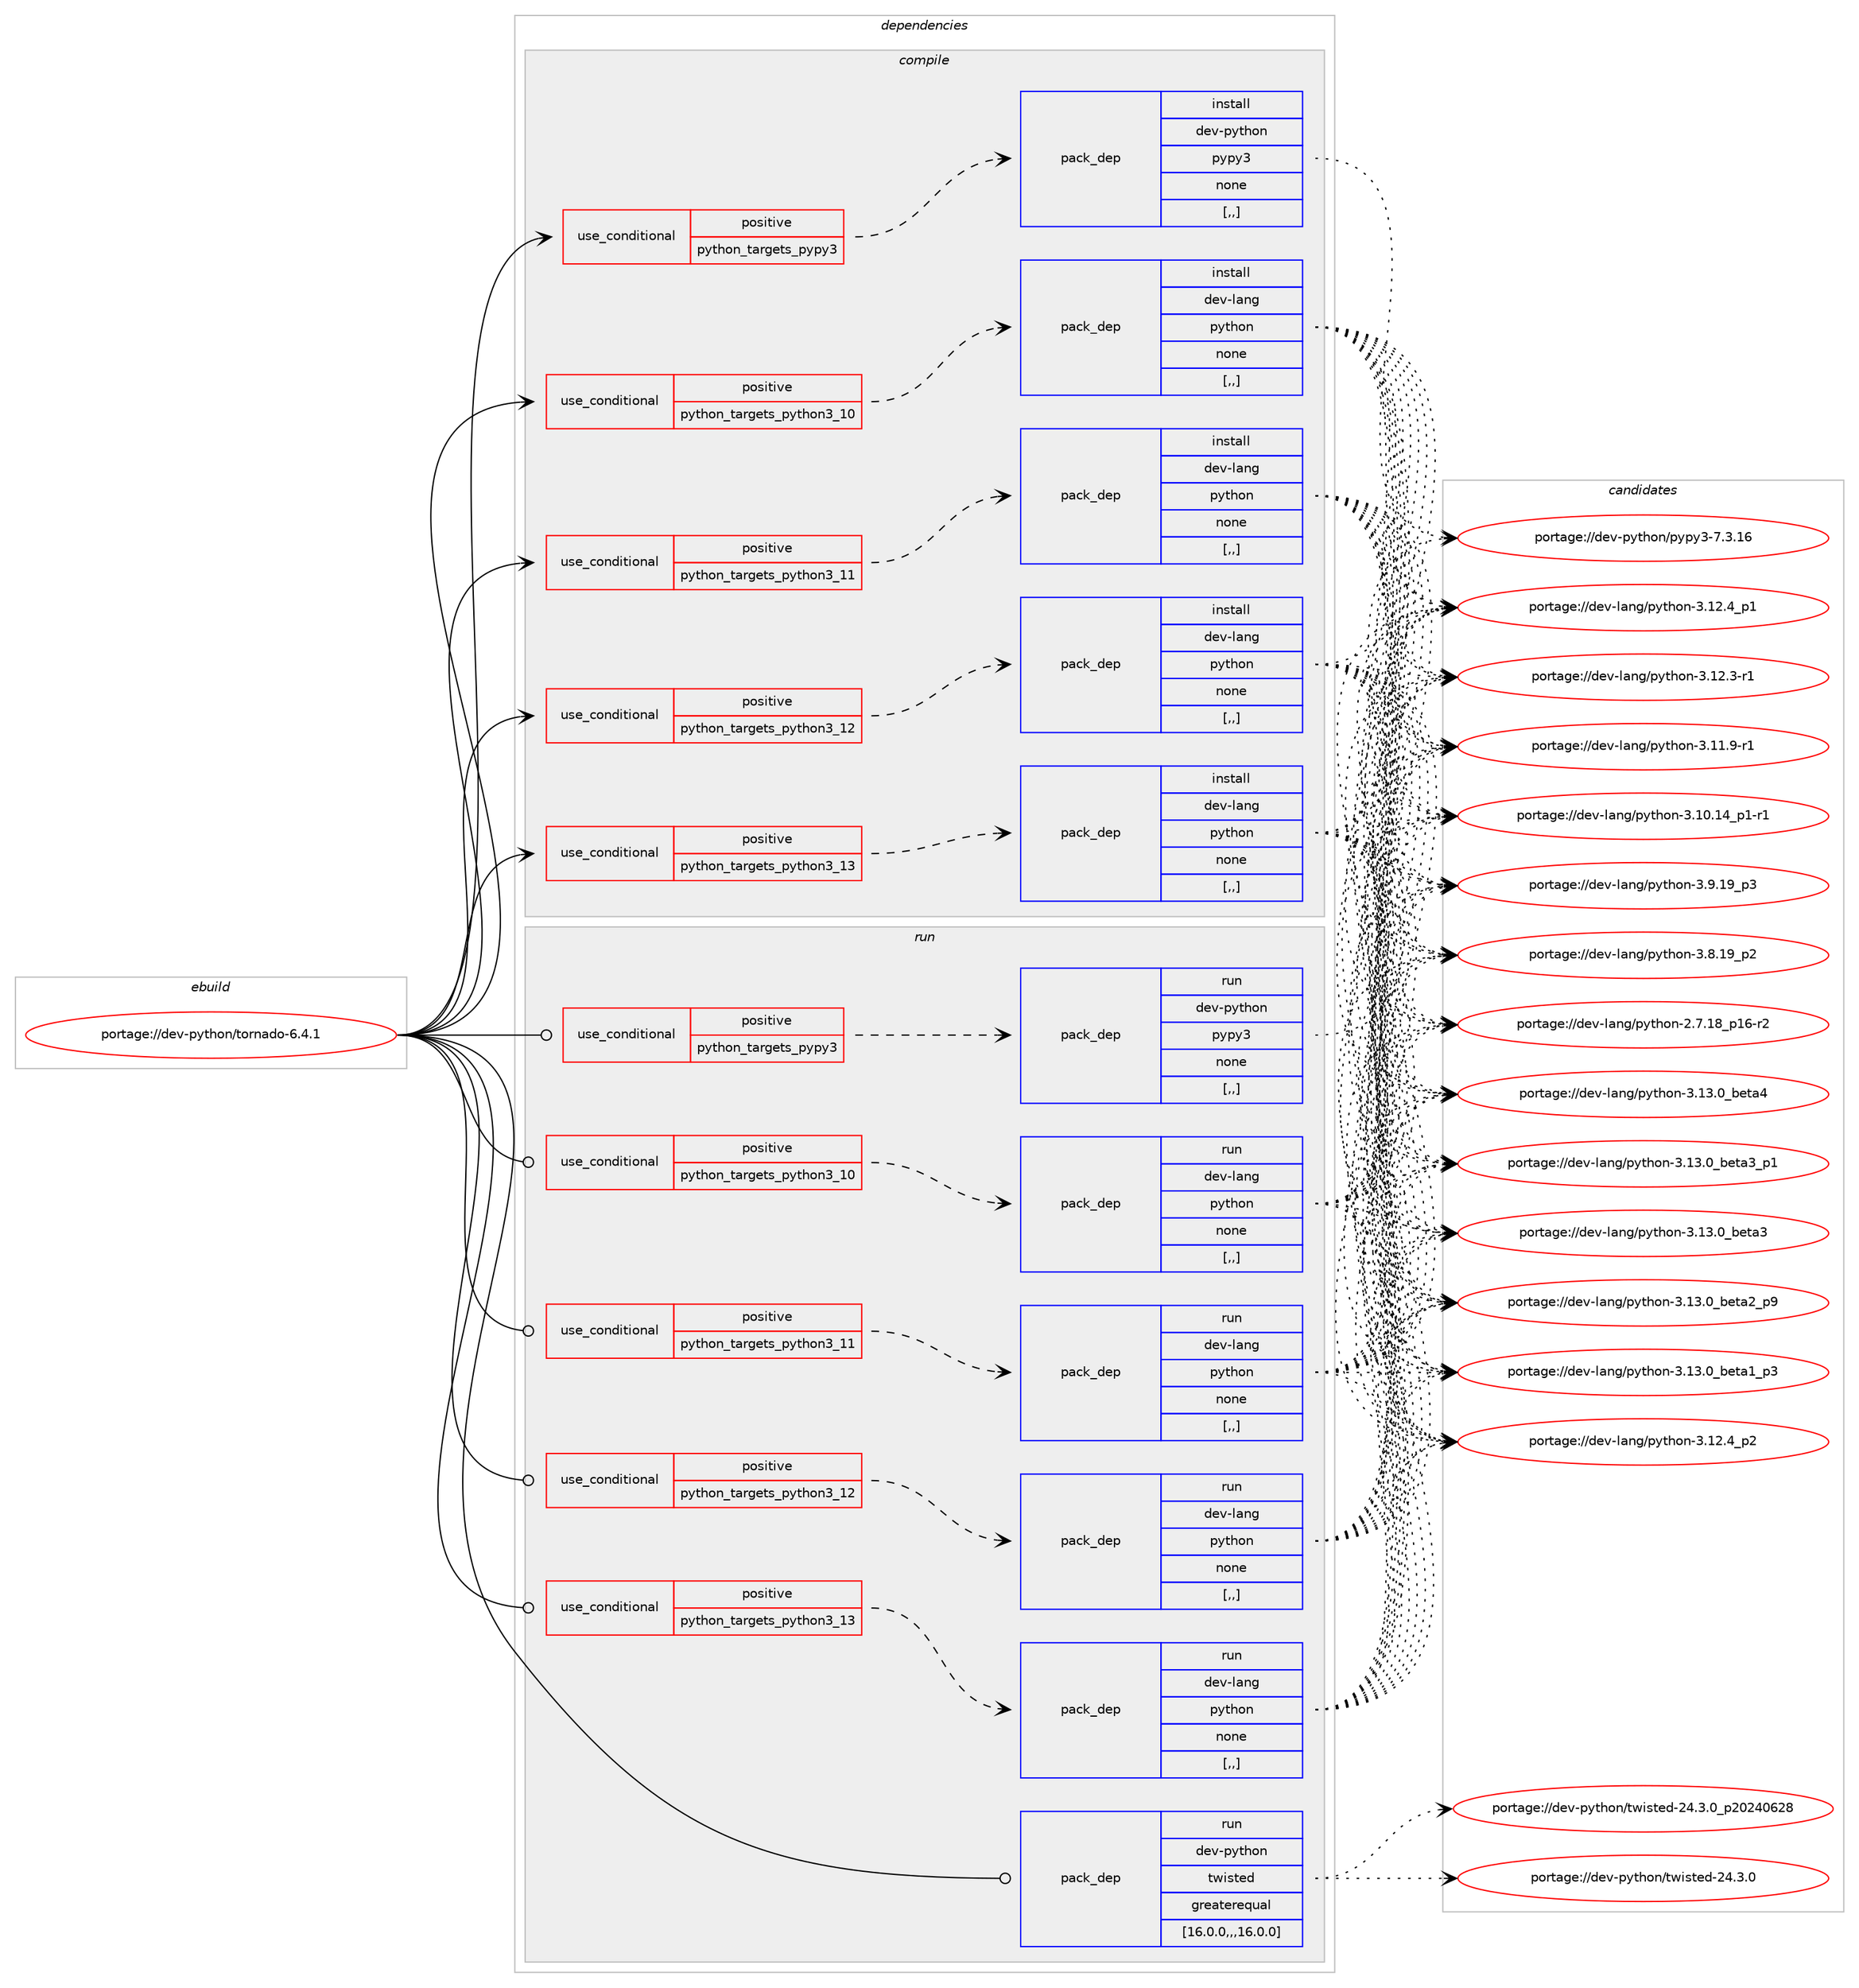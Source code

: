 digraph prolog {

# *************
# Graph options
# *************

newrank=true;
concentrate=true;
compound=true;
graph [rankdir=LR,fontname=Helvetica,fontsize=10,ranksep=1.5];#, ranksep=2.5, nodesep=0.2];
edge  [arrowhead=vee];
node  [fontname=Helvetica,fontsize=10];

# **********
# The ebuild
# **********

subgraph cluster_leftcol {
color=gray;
label=<<i>ebuild</i>>;
id [label="portage://dev-python/tornado-6.4.1", color=red, width=4, href="../dev-python/tornado-6.4.1.svg"];
}

# ****************
# The dependencies
# ****************

subgraph cluster_midcol {
color=gray;
label=<<i>dependencies</i>>;
subgraph cluster_compile {
fillcolor="#eeeeee";
style=filled;
label=<<i>compile</i>>;
subgraph cond40654 {
dependency166180 [label=<<TABLE BORDER="0" CELLBORDER="1" CELLSPACING="0" CELLPADDING="4"><TR><TD ROWSPAN="3" CELLPADDING="10">use_conditional</TD></TR><TR><TD>positive</TD></TR><TR><TD>python_targets_pypy3</TD></TR></TABLE>>, shape=none, color=red];
subgraph pack124253 {
dependency166181 [label=<<TABLE BORDER="0" CELLBORDER="1" CELLSPACING="0" CELLPADDING="4" WIDTH="220"><TR><TD ROWSPAN="6" CELLPADDING="30">pack_dep</TD></TR><TR><TD WIDTH="110">install</TD></TR><TR><TD>dev-python</TD></TR><TR><TD>pypy3</TD></TR><TR><TD>none</TD></TR><TR><TD>[,,]</TD></TR></TABLE>>, shape=none, color=blue];
}
dependency166180:e -> dependency166181:w [weight=20,style="dashed",arrowhead="vee"];
}
id:e -> dependency166180:w [weight=20,style="solid",arrowhead="vee"];
subgraph cond40655 {
dependency166182 [label=<<TABLE BORDER="0" CELLBORDER="1" CELLSPACING="0" CELLPADDING="4"><TR><TD ROWSPAN="3" CELLPADDING="10">use_conditional</TD></TR><TR><TD>positive</TD></TR><TR><TD>python_targets_python3_10</TD></TR></TABLE>>, shape=none, color=red];
subgraph pack124254 {
dependency166183 [label=<<TABLE BORDER="0" CELLBORDER="1" CELLSPACING="0" CELLPADDING="4" WIDTH="220"><TR><TD ROWSPAN="6" CELLPADDING="30">pack_dep</TD></TR><TR><TD WIDTH="110">install</TD></TR><TR><TD>dev-lang</TD></TR><TR><TD>python</TD></TR><TR><TD>none</TD></TR><TR><TD>[,,]</TD></TR></TABLE>>, shape=none, color=blue];
}
dependency166182:e -> dependency166183:w [weight=20,style="dashed",arrowhead="vee"];
}
id:e -> dependency166182:w [weight=20,style="solid",arrowhead="vee"];
subgraph cond40656 {
dependency166184 [label=<<TABLE BORDER="0" CELLBORDER="1" CELLSPACING="0" CELLPADDING="4"><TR><TD ROWSPAN="3" CELLPADDING="10">use_conditional</TD></TR><TR><TD>positive</TD></TR><TR><TD>python_targets_python3_11</TD></TR></TABLE>>, shape=none, color=red];
subgraph pack124255 {
dependency166185 [label=<<TABLE BORDER="0" CELLBORDER="1" CELLSPACING="0" CELLPADDING="4" WIDTH="220"><TR><TD ROWSPAN="6" CELLPADDING="30">pack_dep</TD></TR><TR><TD WIDTH="110">install</TD></TR><TR><TD>dev-lang</TD></TR><TR><TD>python</TD></TR><TR><TD>none</TD></TR><TR><TD>[,,]</TD></TR></TABLE>>, shape=none, color=blue];
}
dependency166184:e -> dependency166185:w [weight=20,style="dashed",arrowhead="vee"];
}
id:e -> dependency166184:w [weight=20,style="solid",arrowhead="vee"];
subgraph cond40657 {
dependency166186 [label=<<TABLE BORDER="0" CELLBORDER="1" CELLSPACING="0" CELLPADDING="4"><TR><TD ROWSPAN="3" CELLPADDING="10">use_conditional</TD></TR><TR><TD>positive</TD></TR><TR><TD>python_targets_python3_12</TD></TR></TABLE>>, shape=none, color=red];
subgraph pack124256 {
dependency166187 [label=<<TABLE BORDER="0" CELLBORDER="1" CELLSPACING="0" CELLPADDING="4" WIDTH="220"><TR><TD ROWSPAN="6" CELLPADDING="30">pack_dep</TD></TR><TR><TD WIDTH="110">install</TD></TR><TR><TD>dev-lang</TD></TR><TR><TD>python</TD></TR><TR><TD>none</TD></TR><TR><TD>[,,]</TD></TR></TABLE>>, shape=none, color=blue];
}
dependency166186:e -> dependency166187:w [weight=20,style="dashed",arrowhead="vee"];
}
id:e -> dependency166186:w [weight=20,style="solid",arrowhead="vee"];
subgraph cond40658 {
dependency166188 [label=<<TABLE BORDER="0" CELLBORDER="1" CELLSPACING="0" CELLPADDING="4"><TR><TD ROWSPAN="3" CELLPADDING="10">use_conditional</TD></TR><TR><TD>positive</TD></TR><TR><TD>python_targets_python3_13</TD></TR></TABLE>>, shape=none, color=red];
subgraph pack124257 {
dependency166189 [label=<<TABLE BORDER="0" CELLBORDER="1" CELLSPACING="0" CELLPADDING="4" WIDTH="220"><TR><TD ROWSPAN="6" CELLPADDING="30">pack_dep</TD></TR><TR><TD WIDTH="110">install</TD></TR><TR><TD>dev-lang</TD></TR><TR><TD>python</TD></TR><TR><TD>none</TD></TR><TR><TD>[,,]</TD></TR></TABLE>>, shape=none, color=blue];
}
dependency166188:e -> dependency166189:w [weight=20,style="dashed",arrowhead="vee"];
}
id:e -> dependency166188:w [weight=20,style="solid",arrowhead="vee"];
}
subgraph cluster_compileandrun {
fillcolor="#eeeeee";
style=filled;
label=<<i>compile and run</i>>;
}
subgraph cluster_run {
fillcolor="#eeeeee";
style=filled;
label=<<i>run</i>>;
subgraph cond40659 {
dependency166190 [label=<<TABLE BORDER="0" CELLBORDER="1" CELLSPACING="0" CELLPADDING="4"><TR><TD ROWSPAN="3" CELLPADDING="10">use_conditional</TD></TR><TR><TD>positive</TD></TR><TR><TD>python_targets_pypy3</TD></TR></TABLE>>, shape=none, color=red];
subgraph pack124258 {
dependency166191 [label=<<TABLE BORDER="0" CELLBORDER="1" CELLSPACING="0" CELLPADDING="4" WIDTH="220"><TR><TD ROWSPAN="6" CELLPADDING="30">pack_dep</TD></TR><TR><TD WIDTH="110">run</TD></TR><TR><TD>dev-python</TD></TR><TR><TD>pypy3</TD></TR><TR><TD>none</TD></TR><TR><TD>[,,]</TD></TR></TABLE>>, shape=none, color=blue];
}
dependency166190:e -> dependency166191:w [weight=20,style="dashed",arrowhead="vee"];
}
id:e -> dependency166190:w [weight=20,style="solid",arrowhead="odot"];
subgraph cond40660 {
dependency166192 [label=<<TABLE BORDER="0" CELLBORDER="1" CELLSPACING="0" CELLPADDING="4"><TR><TD ROWSPAN="3" CELLPADDING="10">use_conditional</TD></TR><TR><TD>positive</TD></TR><TR><TD>python_targets_python3_10</TD></TR></TABLE>>, shape=none, color=red];
subgraph pack124259 {
dependency166193 [label=<<TABLE BORDER="0" CELLBORDER="1" CELLSPACING="0" CELLPADDING="4" WIDTH="220"><TR><TD ROWSPAN="6" CELLPADDING="30">pack_dep</TD></TR><TR><TD WIDTH="110">run</TD></TR><TR><TD>dev-lang</TD></TR><TR><TD>python</TD></TR><TR><TD>none</TD></TR><TR><TD>[,,]</TD></TR></TABLE>>, shape=none, color=blue];
}
dependency166192:e -> dependency166193:w [weight=20,style="dashed",arrowhead="vee"];
}
id:e -> dependency166192:w [weight=20,style="solid",arrowhead="odot"];
subgraph cond40661 {
dependency166194 [label=<<TABLE BORDER="0" CELLBORDER="1" CELLSPACING="0" CELLPADDING="4"><TR><TD ROWSPAN="3" CELLPADDING="10">use_conditional</TD></TR><TR><TD>positive</TD></TR><TR><TD>python_targets_python3_11</TD></TR></TABLE>>, shape=none, color=red];
subgraph pack124260 {
dependency166195 [label=<<TABLE BORDER="0" CELLBORDER="1" CELLSPACING="0" CELLPADDING="4" WIDTH="220"><TR><TD ROWSPAN="6" CELLPADDING="30">pack_dep</TD></TR><TR><TD WIDTH="110">run</TD></TR><TR><TD>dev-lang</TD></TR><TR><TD>python</TD></TR><TR><TD>none</TD></TR><TR><TD>[,,]</TD></TR></TABLE>>, shape=none, color=blue];
}
dependency166194:e -> dependency166195:w [weight=20,style="dashed",arrowhead="vee"];
}
id:e -> dependency166194:w [weight=20,style="solid",arrowhead="odot"];
subgraph cond40662 {
dependency166196 [label=<<TABLE BORDER="0" CELLBORDER="1" CELLSPACING="0" CELLPADDING="4"><TR><TD ROWSPAN="3" CELLPADDING="10">use_conditional</TD></TR><TR><TD>positive</TD></TR><TR><TD>python_targets_python3_12</TD></TR></TABLE>>, shape=none, color=red];
subgraph pack124261 {
dependency166197 [label=<<TABLE BORDER="0" CELLBORDER="1" CELLSPACING="0" CELLPADDING="4" WIDTH="220"><TR><TD ROWSPAN="6" CELLPADDING="30">pack_dep</TD></TR><TR><TD WIDTH="110">run</TD></TR><TR><TD>dev-lang</TD></TR><TR><TD>python</TD></TR><TR><TD>none</TD></TR><TR><TD>[,,]</TD></TR></TABLE>>, shape=none, color=blue];
}
dependency166196:e -> dependency166197:w [weight=20,style="dashed",arrowhead="vee"];
}
id:e -> dependency166196:w [weight=20,style="solid",arrowhead="odot"];
subgraph cond40663 {
dependency166198 [label=<<TABLE BORDER="0" CELLBORDER="1" CELLSPACING="0" CELLPADDING="4"><TR><TD ROWSPAN="3" CELLPADDING="10">use_conditional</TD></TR><TR><TD>positive</TD></TR><TR><TD>python_targets_python3_13</TD></TR></TABLE>>, shape=none, color=red];
subgraph pack124262 {
dependency166199 [label=<<TABLE BORDER="0" CELLBORDER="1" CELLSPACING="0" CELLPADDING="4" WIDTH="220"><TR><TD ROWSPAN="6" CELLPADDING="30">pack_dep</TD></TR><TR><TD WIDTH="110">run</TD></TR><TR><TD>dev-lang</TD></TR><TR><TD>python</TD></TR><TR><TD>none</TD></TR><TR><TD>[,,]</TD></TR></TABLE>>, shape=none, color=blue];
}
dependency166198:e -> dependency166199:w [weight=20,style="dashed",arrowhead="vee"];
}
id:e -> dependency166198:w [weight=20,style="solid",arrowhead="odot"];
subgraph pack124263 {
dependency166200 [label=<<TABLE BORDER="0" CELLBORDER="1" CELLSPACING="0" CELLPADDING="4" WIDTH="220"><TR><TD ROWSPAN="6" CELLPADDING="30">pack_dep</TD></TR><TR><TD WIDTH="110">run</TD></TR><TR><TD>dev-python</TD></TR><TR><TD>twisted</TD></TR><TR><TD>greaterequal</TD></TR><TR><TD>[16.0.0,,,16.0.0]</TD></TR></TABLE>>, shape=none, color=blue];
}
id:e -> dependency166200:w [weight=20,style="solid",arrowhead="odot"];
}
}

# **************
# The candidates
# **************

subgraph cluster_choices {
rank=same;
color=gray;
label=<<i>candidates</i>>;

subgraph choice124253 {
color=black;
nodesep=1;
choice10010111845112121116104111110471121211121215145554651464954 [label="portage://dev-python/pypy3-7.3.16", color=red, width=4,href="../dev-python/pypy3-7.3.16.svg"];
dependency166181:e -> choice10010111845112121116104111110471121211121215145554651464954:w [style=dotted,weight="100"];
}
subgraph choice124254 {
color=black;
nodesep=1;
choice1001011184510897110103471121211161041111104551464951464895981011169752 [label="portage://dev-lang/python-3.13.0_beta4", color=red, width=4,href="../dev-lang/python-3.13.0_beta4.svg"];
choice10010111845108971101034711212111610411111045514649514648959810111697519511249 [label="portage://dev-lang/python-3.13.0_beta3_p1", color=red, width=4,href="../dev-lang/python-3.13.0_beta3_p1.svg"];
choice1001011184510897110103471121211161041111104551464951464895981011169751 [label="portage://dev-lang/python-3.13.0_beta3", color=red, width=4,href="../dev-lang/python-3.13.0_beta3.svg"];
choice10010111845108971101034711212111610411111045514649514648959810111697509511257 [label="portage://dev-lang/python-3.13.0_beta2_p9", color=red, width=4,href="../dev-lang/python-3.13.0_beta2_p9.svg"];
choice10010111845108971101034711212111610411111045514649514648959810111697499511251 [label="portage://dev-lang/python-3.13.0_beta1_p3", color=red, width=4,href="../dev-lang/python-3.13.0_beta1_p3.svg"];
choice100101118451089711010347112121116104111110455146495046529511250 [label="portage://dev-lang/python-3.12.4_p2", color=red, width=4,href="../dev-lang/python-3.12.4_p2.svg"];
choice100101118451089711010347112121116104111110455146495046529511249 [label="portage://dev-lang/python-3.12.4_p1", color=red, width=4,href="../dev-lang/python-3.12.4_p1.svg"];
choice100101118451089711010347112121116104111110455146495046514511449 [label="portage://dev-lang/python-3.12.3-r1", color=red, width=4,href="../dev-lang/python-3.12.3-r1.svg"];
choice100101118451089711010347112121116104111110455146494946574511449 [label="portage://dev-lang/python-3.11.9-r1", color=red, width=4,href="../dev-lang/python-3.11.9-r1.svg"];
choice100101118451089711010347112121116104111110455146494846495295112494511449 [label="portage://dev-lang/python-3.10.14_p1-r1", color=red, width=4,href="../dev-lang/python-3.10.14_p1-r1.svg"];
choice100101118451089711010347112121116104111110455146574649579511251 [label="portage://dev-lang/python-3.9.19_p3", color=red, width=4,href="../dev-lang/python-3.9.19_p3.svg"];
choice100101118451089711010347112121116104111110455146564649579511250 [label="portage://dev-lang/python-3.8.19_p2", color=red, width=4,href="../dev-lang/python-3.8.19_p2.svg"];
choice100101118451089711010347112121116104111110455046554649569511249544511450 [label="portage://dev-lang/python-2.7.18_p16-r2", color=red, width=4,href="../dev-lang/python-2.7.18_p16-r2.svg"];
dependency166183:e -> choice1001011184510897110103471121211161041111104551464951464895981011169752:w [style=dotted,weight="100"];
dependency166183:e -> choice10010111845108971101034711212111610411111045514649514648959810111697519511249:w [style=dotted,weight="100"];
dependency166183:e -> choice1001011184510897110103471121211161041111104551464951464895981011169751:w [style=dotted,weight="100"];
dependency166183:e -> choice10010111845108971101034711212111610411111045514649514648959810111697509511257:w [style=dotted,weight="100"];
dependency166183:e -> choice10010111845108971101034711212111610411111045514649514648959810111697499511251:w [style=dotted,weight="100"];
dependency166183:e -> choice100101118451089711010347112121116104111110455146495046529511250:w [style=dotted,weight="100"];
dependency166183:e -> choice100101118451089711010347112121116104111110455146495046529511249:w [style=dotted,weight="100"];
dependency166183:e -> choice100101118451089711010347112121116104111110455146495046514511449:w [style=dotted,weight="100"];
dependency166183:e -> choice100101118451089711010347112121116104111110455146494946574511449:w [style=dotted,weight="100"];
dependency166183:e -> choice100101118451089711010347112121116104111110455146494846495295112494511449:w [style=dotted,weight="100"];
dependency166183:e -> choice100101118451089711010347112121116104111110455146574649579511251:w [style=dotted,weight="100"];
dependency166183:e -> choice100101118451089711010347112121116104111110455146564649579511250:w [style=dotted,weight="100"];
dependency166183:e -> choice100101118451089711010347112121116104111110455046554649569511249544511450:w [style=dotted,weight="100"];
}
subgraph choice124255 {
color=black;
nodesep=1;
choice1001011184510897110103471121211161041111104551464951464895981011169752 [label="portage://dev-lang/python-3.13.0_beta4", color=red, width=4,href="../dev-lang/python-3.13.0_beta4.svg"];
choice10010111845108971101034711212111610411111045514649514648959810111697519511249 [label="portage://dev-lang/python-3.13.0_beta3_p1", color=red, width=4,href="../dev-lang/python-3.13.0_beta3_p1.svg"];
choice1001011184510897110103471121211161041111104551464951464895981011169751 [label="portage://dev-lang/python-3.13.0_beta3", color=red, width=4,href="../dev-lang/python-3.13.0_beta3.svg"];
choice10010111845108971101034711212111610411111045514649514648959810111697509511257 [label="portage://dev-lang/python-3.13.0_beta2_p9", color=red, width=4,href="../dev-lang/python-3.13.0_beta2_p9.svg"];
choice10010111845108971101034711212111610411111045514649514648959810111697499511251 [label="portage://dev-lang/python-3.13.0_beta1_p3", color=red, width=4,href="../dev-lang/python-3.13.0_beta1_p3.svg"];
choice100101118451089711010347112121116104111110455146495046529511250 [label="portage://dev-lang/python-3.12.4_p2", color=red, width=4,href="../dev-lang/python-3.12.4_p2.svg"];
choice100101118451089711010347112121116104111110455146495046529511249 [label="portage://dev-lang/python-3.12.4_p1", color=red, width=4,href="../dev-lang/python-3.12.4_p1.svg"];
choice100101118451089711010347112121116104111110455146495046514511449 [label="portage://dev-lang/python-3.12.3-r1", color=red, width=4,href="../dev-lang/python-3.12.3-r1.svg"];
choice100101118451089711010347112121116104111110455146494946574511449 [label="portage://dev-lang/python-3.11.9-r1", color=red, width=4,href="../dev-lang/python-3.11.9-r1.svg"];
choice100101118451089711010347112121116104111110455146494846495295112494511449 [label="portage://dev-lang/python-3.10.14_p1-r1", color=red, width=4,href="../dev-lang/python-3.10.14_p1-r1.svg"];
choice100101118451089711010347112121116104111110455146574649579511251 [label="portage://dev-lang/python-3.9.19_p3", color=red, width=4,href="../dev-lang/python-3.9.19_p3.svg"];
choice100101118451089711010347112121116104111110455146564649579511250 [label="portage://dev-lang/python-3.8.19_p2", color=red, width=4,href="../dev-lang/python-3.8.19_p2.svg"];
choice100101118451089711010347112121116104111110455046554649569511249544511450 [label="portage://dev-lang/python-2.7.18_p16-r2", color=red, width=4,href="../dev-lang/python-2.7.18_p16-r2.svg"];
dependency166185:e -> choice1001011184510897110103471121211161041111104551464951464895981011169752:w [style=dotted,weight="100"];
dependency166185:e -> choice10010111845108971101034711212111610411111045514649514648959810111697519511249:w [style=dotted,weight="100"];
dependency166185:e -> choice1001011184510897110103471121211161041111104551464951464895981011169751:w [style=dotted,weight="100"];
dependency166185:e -> choice10010111845108971101034711212111610411111045514649514648959810111697509511257:w [style=dotted,weight="100"];
dependency166185:e -> choice10010111845108971101034711212111610411111045514649514648959810111697499511251:w [style=dotted,weight="100"];
dependency166185:e -> choice100101118451089711010347112121116104111110455146495046529511250:w [style=dotted,weight="100"];
dependency166185:e -> choice100101118451089711010347112121116104111110455146495046529511249:w [style=dotted,weight="100"];
dependency166185:e -> choice100101118451089711010347112121116104111110455146495046514511449:w [style=dotted,weight="100"];
dependency166185:e -> choice100101118451089711010347112121116104111110455146494946574511449:w [style=dotted,weight="100"];
dependency166185:e -> choice100101118451089711010347112121116104111110455146494846495295112494511449:w [style=dotted,weight="100"];
dependency166185:e -> choice100101118451089711010347112121116104111110455146574649579511251:w [style=dotted,weight="100"];
dependency166185:e -> choice100101118451089711010347112121116104111110455146564649579511250:w [style=dotted,weight="100"];
dependency166185:e -> choice100101118451089711010347112121116104111110455046554649569511249544511450:w [style=dotted,weight="100"];
}
subgraph choice124256 {
color=black;
nodesep=1;
choice1001011184510897110103471121211161041111104551464951464895981011169752 [label="portage://dev-lang/python-3.13.0_beta4", color=red, width=4,href="../dev-lang/python-3.13.0_beta4.svg"];
choice10010111845108971101034711212111610411111045514649514648959810111697519511249 [label="portage://dev-lang/python-3.13.0_beta3_p1", color=red, width=4,href="../dev-lang/python-3.13.0_beta3_p1.svg"];
choice1001011184510897110103471121211161041111104551464951464895981011169751 [label="portage://dev-lang/python-3.13.0_beta3", color=red, width=4,href="../dev-lang/python-3.13.0_beta3.svg"];
choice10010111845108971101034711212111610411111045514649514648959810111697509511257 [label="portage://dev-lang/python-3.13.0_beta2_p9", color=red, width=4,href="../dev-lang/python-3.13.0_beta2_p9.svg"];
choice10010111845108971101034711212111610411111045514649514648959810111697499511251 [label="portage://dev-lang/python-3.13.0_beta1_p3", color=red, width=4,href="../dev-lang/python-3.13.0_beta1_p3.svg"];
choice100101118451089711010347112121116104111110455146495046529511250 [label="portage://dev-lang/python-3.12.4_p2", color=red, width=4,href="../dev-lang/python-3.12.4_p2.svg"];
choice100101118451089711010347112121116104111110455146495046529511249 [label="portage://dev-lang/python-3.12.4_p1", color=red, width=4,href="../dev-lang/python-3.12.4_p1.svg"];
choice100101118451089711010347112121116104111110455146495046514511449 [label="portage://dev-lang/python-3.12.3-r1", color=red, width=4,href="../dev-lang/python-3.12.3-r1.svg"];
choice100101118451089711010347112121116104111110455146494946574511449 [label="portage://dev-lang/python-3.11.9-r1", color=red, width=4,href="../dev-lang/python-3.11.9-r1.svg"];
choice100101118451089711010347112121116104111110455146494846495295112494511449 [label="portage://dev-lang/python-3.10.14_p1-r1", color=red, width=4,href="../dev-lang/python-3.10.14_p1-r1.svg"];
choice100101118451089711010347112121116104111110455146574649579511251 [label="portage://dev-lang/python-3.9.19_p3", color=red, width=4,href="../dev-lang/python-3.9.19_p3.svg"];
choice100101118451089711010347112121116104111110455146564649579511250 [label="portage://dev-lang/python-3.8.19_p2", color=red, width=4,href="../dev-lang/python-3.8.19_p2.svg"];
choice100101118451089711010347112121116104111110455046554649569511249544511450 [label="portage://dev-lang/python-2.7.18_p16-r2", color=red, width=4,href="../dev-lang/python-2.7.18_p16-r2.svg"];
dependency166187:e -> choice1001011184510897110103471121211161041111104551464951464895981011169752:w [style=dotted,weight="100"];
dependency166187:e -> choice10010111845108971101034711212111610411111045514649514648959810111697519511249:w [style=dotted,weight="100"];
dependency166187:e -> choice1001011184510897110103471121211161041111104551464951464895981011169751:w [style=dotted,weight="100"];
dependency166187:e -> choice10010111845108971101034711212111610411111045514649514648959810111697509511257:w [style=dotted,weight="100"];
dependency166187:e -> choice10010111845108971101034711212111610411111045514649514648959810111697499511251:w [style=dotted,weight="100"];
dependency166187:e -> choice100101118451089711010347112121116104111110455146495046529511250:w [style=dotted,weight="100"];
dependency166187:e -> choice100101118451089711010347112121116104111110455146495046529511249:w [style=dotted,weight="100"];
dependency166187:e -> choice100101118451089711010347112121116104111110455146495046514511449:w [style=dotted,weight="100"];
dependency166187:e -> choice100101118451089711010347112121116104111110455146494946574511449:w [style=dotted,weight="100"];
dependency166187:e -> choice100101118451089711010347112121116104111110455146494846495295112494511449:w [style=dotted,weight="100"];
dependency166187:e -> choice100101118451089711010347112121116104111110455146574649579511251:w [style=dotted,weight="100"];
dependency166187:e -> choice100101118451089711010347112121116104111110455146564649579511250:w [style=dotted,weight="100"];
dependency166187:e -> choice100101118451089711010347112121116104111110455046554649569511249544511450:w [style=dotted,weight="100"];
}
subgraph choice124257 {
color=black;
nodesep=1;
choice1001011184510897110103471121211161041111104551464951464895981011169752 [label="portage://dev-lang/python-3.13.0_beta4", color=red, width=4,href="../dev-lang/python-3.13.0_beta4.svg"];
choice10010111845108971101034711212111610411111045514649514648959810111697519511249 [label="portage://dev-lang/python-3.13.0_beta3_p1", color=red, width=4,href="../dev-lang/python-3.13.0_beta3_p1.svg"];
choice1001011184510897110103471121211161041111104551464951464895981011169751 [label="portage://dev-lang/python-3.13.0_beta3", color=red, width=4,href="../dev-lang/python-3.13.0_beta3.svg"];
choice10010111845108971101034711212111610411111045514649514648959810111697509511257 [label="portage://dev-lang/python-3.13.0_beta2_p9", color=red, width=4,href="../dev-lang/python-3.13.0_beta2_p9.svg"];
choice10010111845108971101034711212111610411111045514649514648959810111697499511251 [label="portage://dev-lang/python-3.13.0_beta1_p3", color=red, width=4,href="../dev-lang/python-3.13.0_beta1_p3.svg"];
choice100101118451089711010347112121116104111110455146495046529511250 [label="portage://dev-lang/python-3.12.4_p2", color=red, width=4,href="../dev-lang/python-3.12.4_p2.svg"];
choice100101118451089711010347112121116104111110455146495046529511249 [label="portage://dev-lang/python-3.12.4_p1", color=red, width=4,href="../dev-lang/python-3.12.4_p1.svg"];
choice100101118451089711010347112121116104111110455146495046514511449 [label="portage://dev-lang/python-3.12.3-r1", color=red, width=4,href="../dev-lang/python-3.12.3-r1.svg"];
choice100101118451089711010347112121116104111110455146494946574511449 [label="portage://dev-lang/python-3.11.9-r1", color=red, width=4,href="../dev-lang/python-3.11.9-r1.svg"];
choice100101118451089711010347112121116104111110455146494846495295112494511449 [label="portage://dev-lang/python-3.10.14_p1-r1", color=red, width=4,href="../dev-lang/python-3.10.14_p1-r1.svg"];
choice100101118451089711010347112121116104111110455146574649579511251 [label="portage://dev-lang/python-3.9.19_p3", color=red, width=4,href="../dev-lang/python-3.9.19_p3.svg"];
choice100101118451089711010347112121116104111110455146564649579511250 [label="portage://dev-lang/python-3.8.19_p2", color=red, width=4,href="../dev-lang/python-3.8.19_p2.svg"];
choice100101118451089711010347112121116104111110455046554649569511249544511450 [label="portage://dev-lang/python-2.7.18_p16-r2", color=red, width=4,href="../dev-lang/python-2.7.18_p16-r2.svg"];
dependency166189:e -> choice1001011184510897110103471121211161041111104551464951464895981011169752:w [style=dotted,weight="100"];
dependency166189:e -> choice10010111845108971101034711212111610411111045514649514648959810111697519511249:w [style=dotted,weight="100"];
dependency166189:e -> choice1001011184510897110103471121211161041111104551464951464895981011169751:w [style=dotted,weight="100"];
dependency166189:e -> choice10010111845108971101034711212111610411111045514649514648959810111697509511257:w [style=dotted,weight="100"];
dependency166189:e -> choice10010111845108971101034711212111610411111045514649514648959810111697499511251:w [style=dotted,weight="100"];
dependency166189:e -> choice100101118451089711010347112121116104111110455146495046529511250:w [style=dotted,weight="100"];
dependency166189:e -> choice100101118451089711010347112121116104111110455146495046529511249:w [style=dotted,weight="100"];
dependency166189:e -> choice100101118451089711010347112121116104111110455146495046514511449:w [style=dotted,weight="100"];
dependency166189:e -> choice100101118451089711010347112121116104111110455146494946574511449:w [style=dotted,weight="100"];
dependency166189:e -> choice100101118451089711010347112121116104111110455146494846495295112494511449:w [style=dotted,weight="100"];
dependency166189:e -> choice100101118451089711010347112121116104111110455146574649579511251:w [style=dotted,weight="100"];
dependency166189:e -> choice100101118451089711010347112121116104111110455146564649579511250:w [style=dotted,weight="100"];
dependency166189:e -> choice100101118451089711010347112121116104111110455046554649569511249544511450:w [style=dotted,weight="100"];
}
subgraph choice124258 {
color=black;
nodesep=1;
choice10010111845112121116104111110471121211121215145554651464954 [label="portage://dev-python/pypy3-7.3.16", color=red, width=4,href="../dev-python/pypy3-7.3.16.svg"];
dependency166191:e -> choice10010111845112121116104111110471121211121215145554651464954:w [style=dotted,weight="100"];
}
subgraph choice124259 {
color=black;
nodesep=1;
choice1001011184510897110103471121211161041111104551464951464895981011169752 [label="portage://dev-lang/python-3.13.0_beta4", color=red, width=4,href="../dev-lang/python-3.13.0_beta4.svg"];
choice10010111845108971101034711212111610411111045514649514648959810111697519511249 [label="portage://dev-lang/python-3.13.0_beta3_p1", color=red, width=4,href="../dev-lang/python-3.13.0_beta3_p1.svg"];
choice1001011184510897110103471121211161041111104551464951464895981011169751 [label="portage://dev-lang/python-3.13.0_beta3", color=red, width=4,href="../dev-lang/python-3.13.0_beta3.svg"];
choice10010111845108971101034711212111610411111045514649514648959810111697509511257 [label="portage://dev-lang/python-3.13.0_beta2_p9", color=red, width=4,href="../dev-lang/python-3.13.0_beta2_p9.svg"];
choice10010111845108971101034711212111610411111045514649514648959810111697499511251 [label="portage://dev-lang/python-3.13.0_beta1_p3", color=red, width=4,href="../dev-lang/python-3.13.0_beta1_p3.svg"];
choice100101118451089711010347112121116104111110455146495046529511250 [label="portage://dev-lang/python-3.12.4_p2", color=red, width=4,href="../dev-lang/python-3.12.4_p2.svg"];
choice100101118451089711010347112121116104111110455146495046529511249 [label="portage://dev-lang/python-3.12.4_p1", color=red, width=4,href="../dev-lang/python-3.12.4_p1.svg"];
choice100101118451089711010347112121116104111110455146495046514511449 [label="portage://dev-lang/python-3.12.3-r1", color=red, width=4,href="../dev-lang/python-3.12.3-r1.svg"];
choice100101118451089711010347112121116104111110455146494946574511449 [label="portage://dev-lang/python-3.11.9-r1", color=red, width=4,href="../dev-lang/python-3.11.9-r1.svg"];
choice100101118451089711010347112121116104111110455146494846495295112494511449 [label="portage://dev-lang/python-3.10.14_p1-r1", color=red, width=4,href="../dev-lang/python-3.10.14_p1-r1.svg"];
choice100101118451089711010347112121116104111110455146574649579511251 [label="portage://dev-lang/python-3.9.19_p3", color=red, width=4,href="../dev-lang/python-3.9.19_p3.svg"];
choice100101118451089711010347112121116104111110455146564649579511250 [label="portage://dev-lang/python-3.8.19_p2", color=red, width=4,href="../dev-lang/python-3.8.19_p2.svg"];
choice100101118451089711010347112121116104111110455046554649569511249544511450 [label="portage://dev-lang/python-2.7.18_p16-r2", color=red, width=4,href="../dev-lang/python-2.7.18_p16-r2.svg"];
dependency166193:e -> choice1001011184510897110103471121211161041111104551464951464895981011169752:w [style=dotted,weight="100"];
dependency166193:e -> choice10010111845108971101034711212111610411111045514649514648959810111697519511249:w [style=dotted,weight="100"];
dependency166193:e -> choice1001011184510897110103471121211161041111104551464951464895981011169751:w [style=dotted,weight="100"];
dependency166193:e -> choice10010111845108971101034711212111610411111045514649514648959810111697509511257:w [style=dotted,weight="100"];
dependency166193:e -> choice10010111845108971101034711212111610411111045514649514648959810111697499511251:w [style=dotted,weight="100"];
dependency166193:e -> choice100101118451089711010347112121116104111110455146495046529511250:w [style=dotted,weight="100"];
dependency166193:e -> choice100101118451089711010347112121116104111110455146495046529511249:w [style=dotted,weight="100"];
dependency166193:e -> choice100101118451089711010347112121116104111110455146495046514511449:w [style=dotted,weight="100"];
dependency166193:e -> choice100101118451089711010347112121116104111110455146494946574511449:w [style=dotted,weight="100"];
dependency166193:e -> choice100101118451089711010347112121116104111110455146494846495295112494511449:w [style=dotted,weight="100"];
dependency166193:e -> choice100101118451089711010347112121116104111110455146574649579511251:w [style=dotted,weight="100"];
dependency166193:e -> choice100101118451089711010347112121116104111110455146564649579511250:w [style=dotted,weight="100"];
dependency166193:e -> choice100101118451089711010347112121116104111110455046554649569511249544511450:w [style=dotted,weight="100"];
}
subgraph choice124260 {
color=black;
nodesep=1;
choice1001011184510897110103471121211161041111104551464951464895981011169752 [label="portage://dev-lang/python-3.13.0_beta4", color=red, width=4,href="../dev-lang/python-3.13.0_beta4.svg"];
choice10010111845108971101034711212111610411111045514649514648959810111697519511249 [label="portage://dev-lang/python-3.13.0_beta3_p1", color=red, width=4,href="../dev-lang/python-3.13.0_beta3_p1.svg"];
choice1001011184510897110103471121211161041111104551464951464895981011169751 [label="portage://dev-lang/python-3.13.0_beta3", color=red, width=4,href="../dev-lang/python-3.13.0_beta3.svg"];
choice10010111845108971101034711212111610411111045514649514648959810111697509511257 [label="portage://dev-lang/python-3.13.0_beta2_p9", color=red, width=4,href="../dev-lang/python-3.13.0_beta2_p9.svg"];
choice10010111845108971101034711212111610411111045514649514648959810111697499511251 [label="portage://dev-lang/python-3.13.0_beta1_p3", color=red, width=4,href="../dev-lang/python-3.13.0_beta1_p3.svg"];
choice100101118451089711010347112121116104111110455146495046529511250 [label="portage://dev-lang/python-3.12.4_p2", color=red, width=4,href="../dev-lang/python-3.12.4_p2.svg"];
choice100101118451089711010347112121116104111110455146495046529511249 [label="portage://dev-lang/python-3.12.4_p1", color=red, width=4,href="../dev-lang/python-3.12.4_p1.svg"];
choice100101118451089711010347112121116104111110455146495046514511449 [label="portage://dev-lang/python-3.12.3-r1", color=red, width=4,href="../dev-lang/python-3.12.3-r1.svg"];
choice100101118451089711010347112121116104111110455146494946574511449 [label="portage://dev-lang/python-3.11.9-r1", color=red, width=4,href="../dev-lang/python-3.11.9-r1.svg"];
choice100101118451089711010347112121116104111110455146494846495295112494511449 [label="portage://dev-lang/python-3.10.14_p1-r1", color=red, width=4,href="../dev-lang/python-3.10.14_p1-r1.svg"];
choice100101118451089711010347112121116104111110455146574649579511251 [label="portage://dev-lang/python-3.9.19_p3", color=red, width=4,href="../dev-lang/python-3.9.19_p3.svg"];
choice100101118451089711010347112121116104111110455146564649579511250 [label="portage://dev-lang/python-3.8.19_p2", color=red, width=4,href="../dev-lang/python-3.8.19_p2.svg"];
choice100101118451089711010347112121116104111110455046554649569511249544511450 [label="portage://dev-lang/python-2.7.18_p16-r2", color=red, width=4,href="../dev-lang/python-2.7.18_p16-r2.svg"];
dependency166195:e -> choice1001011184510897110103471121211161041111104551464951464895981011169752:w [style=dotted,weight="100"];
dependency166195:e -> choice10010111845108971101034711212111610411111045514649514648959810111697519511249:w [style=dotted,weight="100"];
dependency166195:e -> choice1001011184510897110103471121211161041111104551464951464895981011169751:w [style=dotted,weight="100"];
dependency166195:e -> choice10010111845108971101034711212111610411111045514649514648959810111697509511257:w [style=dotted,weight="100"];
dependency166195:e -> choice10010111845108971101034711212111610411111045514649514648959810111697499511251:w [style=dotted,weight="100"];
dependency166195:e -> choice100101118451089711010347112121116104111110455146495046529511250:w [style=dotted,weight="100"];
dependency166195:e -> choice100101118451089711010347112121116104111110455146495046529511249:w [style=dotted,weight="100"];
dependency166195:e -> choice100101118451089711010347112121116104111110455146495046514511449:w [style=dotted,weight="100"];
dependency166195:e -> choice100101118451089711010347112121116104111110455146494946574511449:w [style=dotted,weight="100"];
dependency166195:e -> choice100101118451089711010347112121116104111110455146494846495295112494511449:w [style=dotted,weight="100"];
dependency166195:e -> choice100101118451089711010347112121116104111110455146574649579511251:w [style=dotted,weight="100"];
dependency166195:e -> choice100101118451089711010347112121116104111110455146564649579511250:w [style=dotted,weight="100"];
dependency166195:e -> choice100101118451089711010347112121116104111110455046554649569511249544511450:w [style=dotted,weight="100"];
}
subgraph choice124261 {
color=black;
nodesep=1;
choice1001011184510897110103471121211161041111104551464951464895981011169752 [label="portage://dev-lang/python-3.13.0_beta4", color=red, width=4,href="../dev-lang/python-3.13.0_beta4.svg"];
choice10010111845108971101034711212111610411111045514649514648959810111697519511249 [label="portage://dev-lang/python-3.13.0_beta3_p1", color=red, width=4,href="../dev-lang/python-3.13.0_beta3_p1.svg"];
choice1001011184510897110103471121211161041111104551464951464895981011169751 [label="portage://dev-lang/python-3.13.0_beta3", color=red, width=4,href="../dev-lang/python-3.13.0_beta3.svg"];
choice10010111845108971101034711212111610411111045514649514648959810111697509511257 [label="portage://dev-lang/python-3.13.0_beta2_p9", color=red, width=4,href="../dev-lang/python-3.13.0_beta2_p9.svg"];
choice10010111845108971101034711212111610411111045514649514648959810111697499511251 [label="portage://dev-lang/python-3.13.0_beta1_p3", color=red, width=4,href="../dev-lang/python-3.13.0_beta1_p3.svg"];
choice100101118451089711010347112121116104111110455146495046529511250 [label="portage://dev-lang/python-3.12.4_p2", color=red, width=4,href="../dev-lang/python-3.12.4_p2.svg"];
choice100101118451089711010347112121116104111110455146495046529511249 [label="portage://dev-lang/python-3.12.4_p1", color=red, width=4,href="../dev-lang/python-3.12.4_p1.svg"];
choice100101118451089711010347112121116104111110455146495046514511449 [label="portage://dev-lang/python-3.12.3-r1", color=red, width=4,href="../dev-lang/python-3.12.3-r1.svg"];
choice100101118451089711010347112121116104111110455146494946574511449 [label="portage://dev-lang/python-3.11.9-r1", color=red, width=4,href="../dev-lang/python-3.11.9-r1.svg"];
choice100101118451089711010347112121116104111110455146494846495295112494511449 [label="portage://dev-lang/python-3.10.14_p1-r1", color=red, width=4,href="../dev-lang/python-3.10.14_p1-r1.svg"];
choice100101118451089711010347112121116104111110455146574649579511251 [label="portage://dev-lang/python-3.9.19_p3", color=red, width=4,href="../dev-lang/python-3.9.19_p3.svg"];
choice100101118451089711010347112121116104111110455146564649579511250 [label="portage://dev-lang/python-3.8.19_p2", color=red, width=4,href="../dev-lang/python-3.8.19_p2.svg"];
choice100101118451089711010347112121116104111110455046554649569511249544511450 [label="portage://dev-lang/python-2.7.18_p16-r2", color=red, width=4,href="../dev-lang/python-2.7.18_p16-r2.svg"];
dependency166197:e -> choice1001011184510897110103471121211161041111104551464951464895981011169752:w [style=dotted,weight="100"];
dependency166197:e -> choice10010111845108971101034711212111610411111045514649514648959810111697519511249:w [style=dotted,weight="100"];
dependency166197:e -> choice1001011184510897110103471121211161041111104551464951464895981011169751:w [style=dotted,weight="100"];
dependency166197:e -> choice10010111845108971101034711212111610411111045514649514648959810111697509511257:w [style=dotted,weight="100"];
dependency166197:e -> choice10010111845108971101034711212111610411111045514649514648959810111697499511251:w [style=dotted,weight="100"];
dependency166197:e -> choice100101118451089711010347112121116104111110455146495046529511250:w [style=dotted,weight="100"];
dependency166197:e -> choice100101118451089711010347112121116104111110455146495046529511249:w [style=dotted,weight="100"];
dependency166197:e -> choice100101118451089711010347112121116104111110455146495046514511449:w [style=dotted,weight="100"];
dependency166197:e -> choice100101118451089711010347112121116104111110455146494946574511449:w [style=dotted,weight="100"];
dependency166197:e -> choice100101118451089711010347112121116104111110455146494846495295112494511449:w [style=dotted,weight="100"];
dependency166197:e -> choice100101118451089711010347112121116104111110455146574649579511251:w [style=dotted,weight="100"];
dependency166197:e -> choice100101118451089711010347112121116104111110455146564649579511250:w [style=dotted,weight="100"];
dependency166197:e -> choice100101118451089711010347112121116104111110455046554649569511249544511450:w [style=dotted,weight="100"];
}
subgraph choice124262 {
color=black;
nodesep=1;
choice1001011184510897110103471121211161041111104551464951464895981011169752 [label="portage://dev-lang/python-3.13.0_beta4", color=red, width=4,href="../dev-lang/python-3.13.0_beta4.svg"];
choice10010111845108971101034711212111610411111045514649514648959810111697519511249 [label="portage://dev-lang/python-3.13.0_beta3_p1", color=red, width=4,href="../dev-lang/python-3.13.0_beta3_p1.svg"];
choice1001011184510897110103471121211161041111104551464951464895981011169751 [label="portage://dev-lang/python-3.13.0_beta3", color=red, width=4,href="../dev-lang/python-3.13.0_beta3.svg"];
choice10010111845108971101034711212111610411111045514649514648959810111697509511257 [label="portage://dev-lang/python-3.13.0_beta2_p9", color=red, width=4,href="../dev-lang/python-3.13.0_beta2_p9.svg"];
choice10010111845108971101034711212111610411111045514649514648959810111697499511251 [label="portage://dev-lang/python-3.13.0_beta1_p3", color=red, width=4,href="../dev-lang/python-3.13.0_beta1_p3.svg"];
choice100101118451089711010347112121116104111110455146495046529511250 [label="portage://dev-lang/python-3.12.4_p2", color=red, width=4,href="../dev-lang/python-3.12.4_p2.svg"];
choice100101118451089711010347112121116104111110455146495046529511249 [label="portage://dev-lang/python-3.12.4_p1", color=red, width=4,href="../dev-lang/python-3.12.4_p1.svg"];
choice100101118451089711010347112121116104111110455146495046514511449 [label="portage://dev-lang/python-3.12.3-r1", color=red, width=4,href="../dev-lang/python-3.12.3-r1.svg"];
choice100101118451089711010347112121116104111110455146494946574511449 [label="portage://dev-lang/python-3.11.9-r1", color=red, width=4,href="../dev-lang/python-3.11.9-r1.svg"];
choice100101118451089711010347112121116104111110455146494846495295112494511449 [label="portage://dev-lang/python-3.10.14_p1-r1", color=red, width=4,href="../dev-lang/python-3.10.14_p1-r1.svg"];
choice100101118451089711010347112121116104111110455146574649579511251 [label="portage://dev-lang/python-3.9.19_p3", color=red, width=4,href="../dev-lang/python-3.9.19_p3.svg"];
choice100101118451089711010347112121116104111110455146564649579511250 [label="portage://dev-lang/python-3.8.19_p2", color=red, width=4,href="../dev-lang/python-3.8.19_p2.svg"];
choice100101118451089711010347112121116104111110455046554649569511249544511450 [label="portage://dev-lang/python-2.7.18_p16-r2", color=red, width=4,href="../dev-lang/python-2.7.18_p16-r2.svg"];
dependency166199:e -> choice1001011184510897110103471121211161041111104551464951464895981011169752:w [style=dotted,weight="100"];
dependency166199:e -> choice10010111845108971101034711212111610411111045514649514648959810111697519511249:w [style=dotted,weight="100"];
dependency166199:e -> choice1001011184510897110103471121211161041111104551464951464895981011169751:w [style=dotted,weight="100"];
dependency166199:e -> choice10010111845108971101034711212111610411111045514649514648959810111697509511257:w [style=dotted,weight="100"];
dependency166199:e -> choice10010111845108971101034711212111610411111045514649514648959810111697499511251:w [style=dotted,weight="100"];
dependency166199:e -> choice100101118451089711010347112121116104111110455146495046529511250:w [style=dotted,weight="100"];
dependency166199:e -> choice100101118451089711010347112121116104111110455146495046529511249:w [style=dotted,weight="100"];
dependency166199:e -> choice100101118451089711010347112121116104111110455146495046514511449:w [style=dotted,weight="100"];
dependency166199:e -> choice100101118451089711010347112121116104111110455146494946574511449:w [style=dotted,weight="100"];
dependency166199:e -> choice100101118451089711010347112121116104111110455146494846495295112494511449:w [style=dotted,weight="100"];
dependency166199:e -> choice100101118451089711010347112121116104111110455146574649579511251:w [style=dotted,weight="100"];
dependency166199:e -> choice100101118451089711010347112121116104111110455146564649579511250:w [style=dotted,weight="100"];
dependency166199:e -> choice100101118451089711010347112121116104111110455046554649569511249544511450:w [style=dotted,weight="100"];
}
subgraph choice124263 {
color=black;
nodesep=1;
choice100101118451121211161041111104711611910511511610110045505246514648951125048505248545056 [label="portage://dev-python/twisted-24.3.0_p20240628", color=red, width=4,href="../dev-python/twisted-24.3.0_p20240628.svg"];
choice100101118451121211161041111104711611910511511610110045505246514648 [label="portage://dev-python/twisted-24.3.0", color=red, width=4,href="../dev-python/twisted-24.3.0.svg"];
dependency166200:e -> choice100101118451121211161041111104711611910511511610110045505246514648951125048505248545056:w [style=dotted,weight="100"];
dependency166200:e -> choice100101118451121211161041111104711611910511511610110045505246514648:w [style=dotted,weight="100"];
}
}

}
